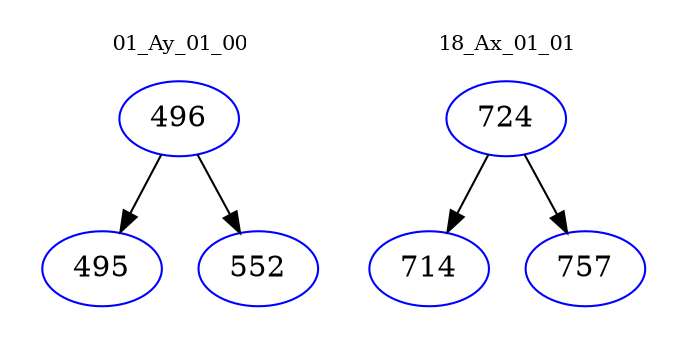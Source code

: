 digraph{
subgraph cluster_0 {
color = white
label = "01_Ay_01_00";
fontsize=10;
T0_496 [label="496", color="blue"]
T0_496 -> T0_495 [color="black"]
T0_495 [label="495", color="blue"]
T0_496 -> T0_552 [color="black"]
T0_552 [label="552", color="blue"]
}
subgraph cluster_1 {
color = white
label = "18_Ax_01_01";
fontsize=10;
T1_724 [label="724", color="blue"]
T1_724 -> T1_714 [color="black"]
T1_714 [label="714", color="blue"]
T1_724 -> T1_757 [color="black"]
T1_757 [label="757", color="blue"]
}
}
